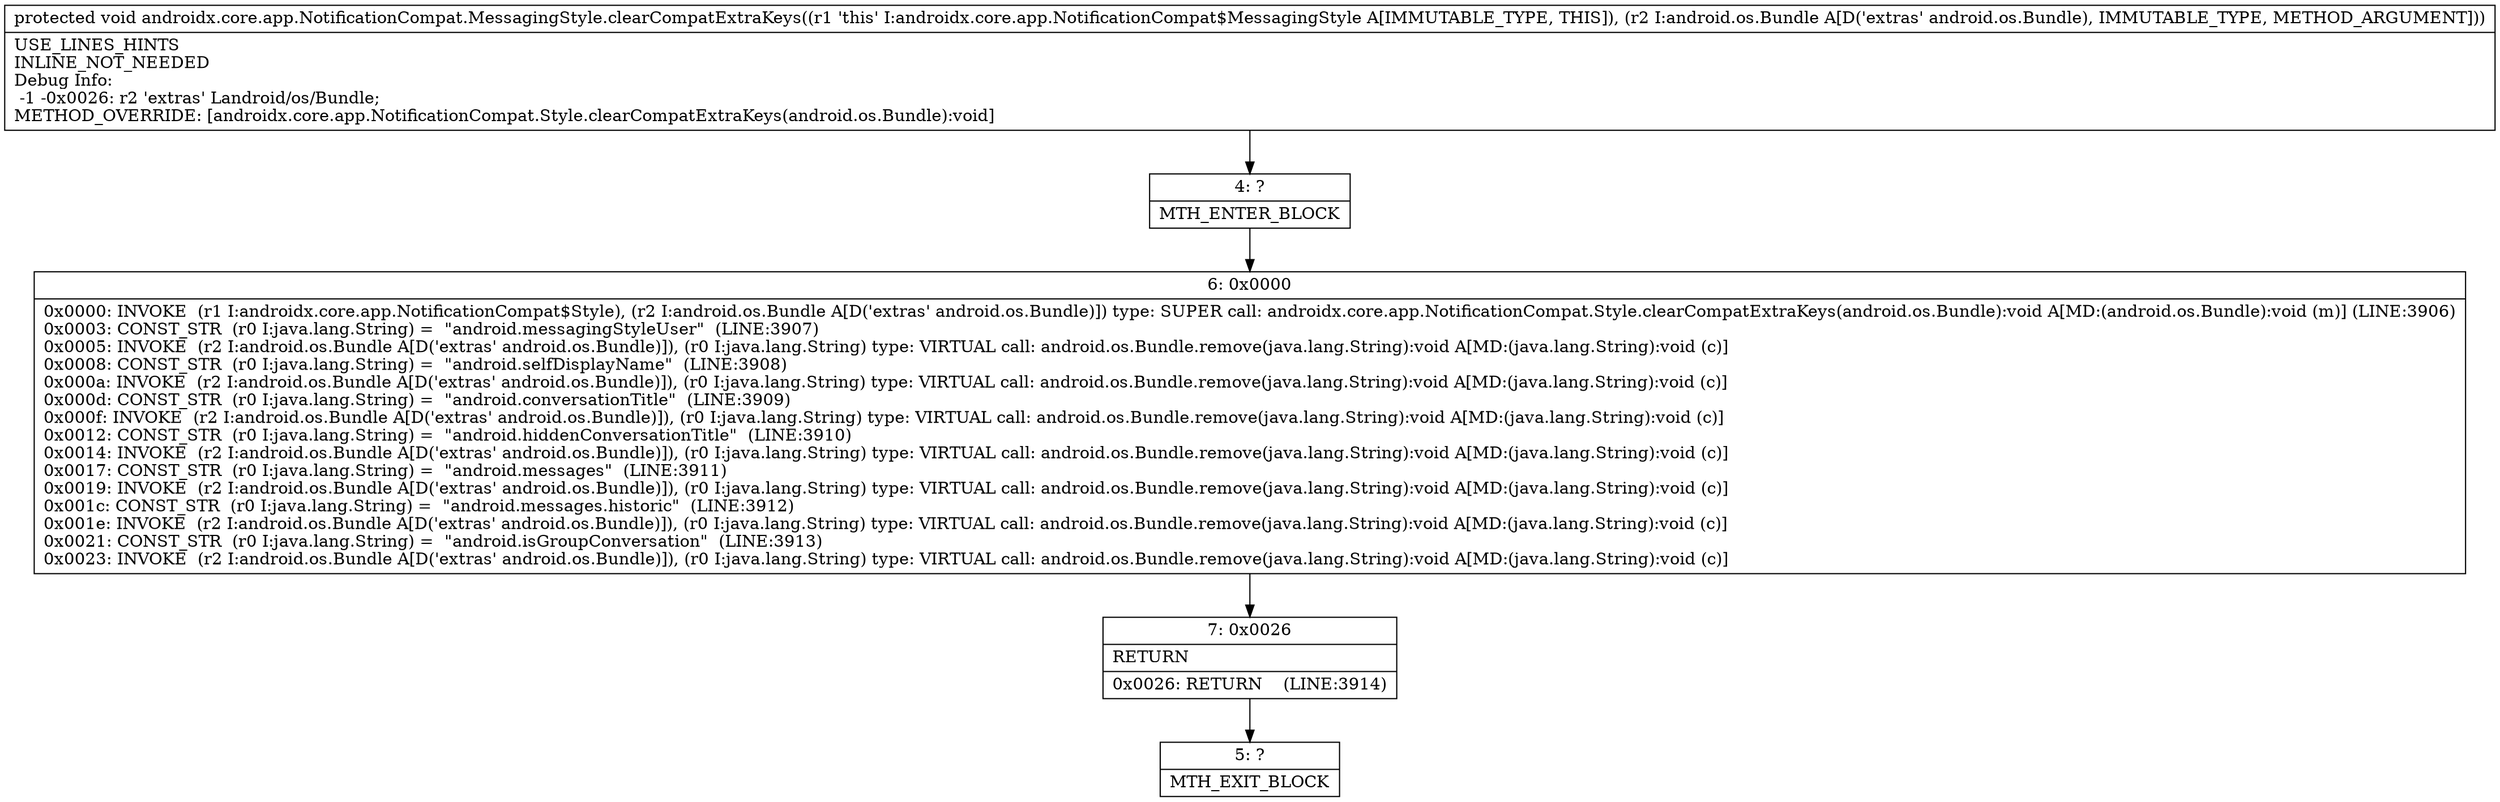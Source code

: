 digraph "CFG forandroidx.core.app.NotificationCompat.MessagingStyle.clearCompatExtraKeys(Landroid\/os\/Bundle;)V" {
Node_4 [shape=record,label="{4\:\ ?|MTH_ENTER_BLOCK\l}"];
Node_6 [shape=record,label="{6\:\ 0x0000|0x0000: INVOKE  (r1 I:androidx.core.app.NotificationCompat$Style), (r2 I:android.os.Bundle A[D('extras' android.os.Bundle)]) type: SUPER call: androidx.core.app.NotificationCompat.Style.clearCompatExtraKeys(android.os.Bundle):void A[MD:(android.os.Bundle):void (m)] (LINE:3906)\l0x0003: CONST_STR  (r0 I:java.lang.String) =  \"android.messagingStyleUser\"  (LINE:3907)\l0x0005: INVOKE  (r2 I:android.os.Bundle A[D('extras' android.os.Bundle)]), (r0 I:java.lang.String) type: VIRTUAL call: android.os.Bundle.remove(java.lang.String):void A[MD:(java.lang.String):void (c)]\l0x0008: CONST_STR  (r0 I:java.lang.String) =  \"android.selfDisplayName\"  (LINE:3908)\l0x000a: INVOKE  (r2 I:android.os.Bundle A[D('extras' android.os.Bundle)]), (r0 I:java.lang.String) type: VIRTUAL call: android.os.Bundle.remove(java.lang.String):void A[MD:(java.lang.String):void (c)]\l0x000d: CONST_STR  (r0 I:java.lang.String) =  \"android.conversationTitle\"  (LINE:3909)\l0x000f: INVOKE  (r2 I:android.os.Bundle A[D('extras' android.os.Bundle)]), (r0 I:java.lang.String) type: VIRTUAL call: android.os.Bundle.remove(java.lang.String):void A[MD:(java.lang.String):void (c)]\l0x0012: CONST_STR  (r0 I:java.lang.String) =  \"android.hiddenConversationTitle\"  (LINE:3910)\l0x0014: INVOKE  (r2 I:android.os.Bundle A[D('extras' android.os.Bundle)]), (r0 I:java.lang.String) type: VIRTUAL call: android.os.Bundle.remove(java.lang.String):void A[MD:(java.lang.String):void (c)]\l0x0017: CONST_STR  (r0 I:java.lang.String) =  \"android.messages\"  (LINE:3911)\l0x0019: INVOKE  (r2 I:android.os.Bundle A[D('extras' android.os.Bundle)]), (r0 I:java.lang.String) type: VIRTUAL call: android.os.Bundle.remove(java.lang.String):void A[MD:(java.lang.String):void (c)]\l0x001c: CONST_STR  (r0 I:java.lang.String) =  \"android.messages.historic\"  (LINE:3912)\l0x001e: INVOKE  (r2 I:android.os.Bundle A[D('extras' android.os.Bundle)]), (r0 I:java.lang.String) type: VIRTUAL call: android.os.Bundle.remove(java.lang.String):void A[MD:(java.lang.String):void (c)]\l0x0021: CONST_STR  (r0 I:java.lang.String) =  \"android.isGroupConversation\"  (LINE:3913)\l0x0023: INVOKE  (r2 I:android.os.Bundle A[D('extras' android.os.Bundle)]), (r0 I:java.lang.String) type: VIRTUAL call: android.os.Bundle.remove(java.lang.String):void A[MD:(java.lang.String):void (c)]\l}"];
Node_7 [shape=record,label="{7\:\ 0x0026|RETURN\l|0x0026: RETURN    (LINE:3914)\l}"];
Node_5 [shape=record,label="{5\:\ ?|MTH_EXIT_BLOCK\l}"];
MethodNode[shape=record,label="{protected void androidx.core.app.NotificationCompat.MessagingStyle.clearCompatExtraKeys((r1 'this' I:androidx.core.app.NotificationCompat$MessagingStyle A[IMMUTABLE_TYPE, THIS]), (r2 I:android.os.Bundle A[D('extras' android.os.Bundle), IMMUTABLE_TYPE, METHOD_ARGUMENT]))  | USE_LINES_HINTS\lINLINE_NOT_NEEDED\lDebug Info:\l  \-1 \-0x0026: r2 'extras' Landroid\/os\/Bundle;\lMETHOD_OVERRIDE: [androidx.core.app.NotificationCompat.Style.clearCompatExtraKeys(android.os.Bundle):void]\l}"];
MethodNode -> Node_4;Node_4 -> Node_6;
Node_6 -> Node_7;
Node_7 -> Node_5;
}

